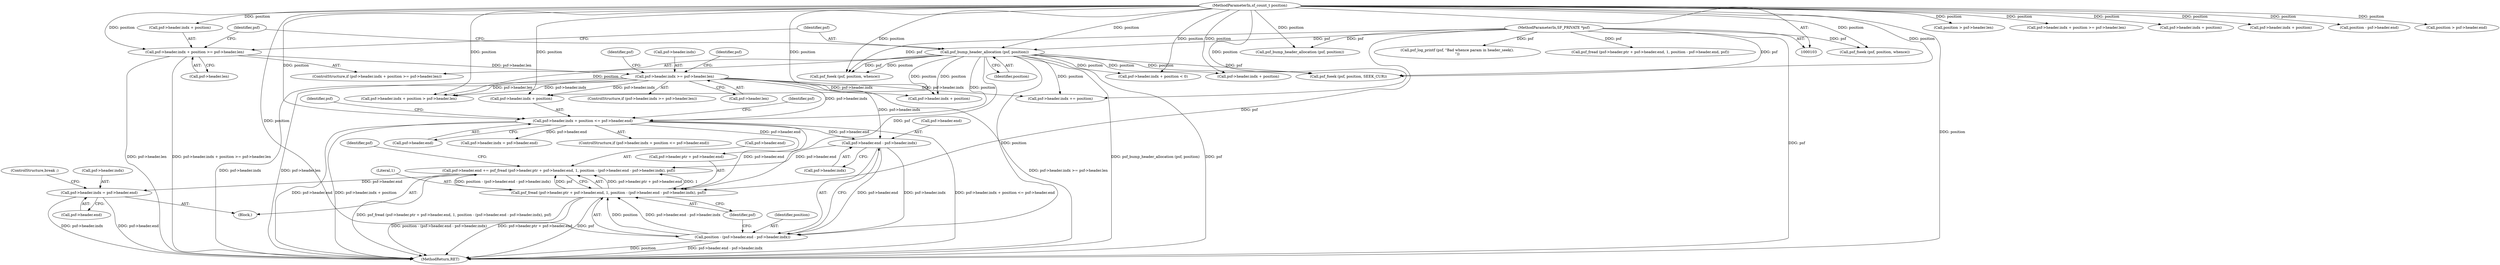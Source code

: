 digraph "0_libsndfile_708e996c87c5fae77b104ccfeb8f6db784c32074_14@pointer" {
"1000308" [label="(Call,psf->header.end - psf->header.indx)"];
"1000234" [label="(Call,psf->header.indx + position <= psf->header.end)"];
"1000216" [label="(Call,psf->header.indx >= psf->header.len)"];
"1000188" [label="(Call,psf->header.indx + position >= psf->header.len)"];
"1000105" [label="(MethodParameterIn,sf_count_t position)"];
"1000201" [label="(Call,psf_bump_header_allocation (psf, position))"];
"1000104" [label="(MethodParameterIn,SF_PRIVATE *psf)"];
"1000287" [label="(Call,psf->header.end += psf_fread (psf->header.ptr + psf->header.end, 1, position - (psf->header.end - psf->header.indx), psf))"];
"1000320" [label="(Call,psf->header.indx = psf->header.end)"];
"1000306" [label="(Call,position - (psf->header.end - psf->header.indx))"];
"1000293" [label="(Call,psf_fread (psf->header.ptr + psf->header.end, 1, position - (psf->header.end - psf->header.indx), psf))"];
"1000242" [label="(Call,psf->header.end)"];
"1000188" [label="(Call,psf->header.indx + position >= psf->header.len)"];
"1000126" [label="(Call,psf_bump_header_allocation (psf, position))"];
"1000326" [label="(Call,psf->header.end)"];
"1000307" [label="(Identifier,position)"];
"1000196" [label="(Call,psf->header.len)"];
"1000287" [label="(Call,psf->header.end += psf_fread (psf->header.ptr + psf->header.end, 1, position - (psf->header.end - psf->header.indx), psf))"];
"1000321" [label="(Call,psf->header.indx)"];
"1000319" [label="(Identifier,psf)"];
"1000258" [label="(Call,psf->header.indx + position)"];
"1000314" [label="(Call,psf->header.indx)"];
"1000257" [label="(Call,psf->header.indx + position > psf->header.len)"];
"1000334" [label="(Call,psf_log_printf (psf, \"Bad whence param in header_seek().\n\"))"];
"1000294" [label="(Call,psf->header.ptr + psf->header.end)"];
"1000130" [label="(Call,position > psf->header.len)"];
"1000331" [label="(ControlStructure,break ;)"];
"1000215" [label="(ControlStructure,if (psf->header.indx >= psf->header.len))"];
"1000222" [label="(Call,psf->header.len)"];
"1000205" [label="(Call,psf->header.indx + position < 0)"];
"1000206" [label="(Call,psf->header.indx + position)"];
"1000104" [label="(MethodParameterIn,SF_PRIVATE *psf)"];
"1000248" [label="(Call,psf->header.indx += position)"];
"1000157" [label="(Call,psf_fread (psf->header.ptr + psf->header.end, 1, position - psf->header.end, psf))"];
"1000323" [label="(Identifier,psf)"];
"1000189" [label="(Call,psf->header.indx + position)"];
"1000251" [label="(Identifier,psf)"];
"1000113" [label="(Call,psf->header.indx + position >= psf->header.len)"];
"1000110" [label="(Block,)"];
"1000305" [label="(Literal,1)"];
"1000271" [label="(Call,psf->header.indx = psf->header.end)"];
"1000309" [label="(Call,psf->header.end)"];
"1000216" [label="(Call,psf->header.indx >= psf->header.len)"];
"1000308" [label="(Call,psf->header.end - psf->header.indx)"];
"1000138" [label="(Call,psf_fseek (psf, position, whence))"];
"1000203" [label="(Identifier,position)"];
"1000320" [label="(Call,psf->header.indx = psf->header.end)"];
"1000217" [label="(Call,psf->header.indx)"];
"1000229" [label="(Identifier,psf)"];
"1000178" [label="(Call,psf->header.indx = position)"];
"1000187" [label="(ControlStructure,if (psf->header.indx + position >= psf->header.len))"];
"1000293" [label="(Call,psf_fread (psf->header.ptr + psf->header.end, 1, position - (psf->header.end - psf->header.indx), psf))"];
"1000235" [label="(Call,psf->header.indx + position)"];
"1000228" [label="(Call,psf_fseek (psf, position, whence))"];
"1000202" [label="(Identifier,psf)"];
"1000282" [label="(Call,psf_fseek (psf, position, SEEK_CUR))"];
"1000233" [label="(ControlStructure,if (psf->header.indx + position <= psf->header.end))"];
"1000238" [label="(Identifier,psf)"];
"1000201" [label="(Call,psf_bump_header_allocation (psf, position))"];
"1000306" [label="(Call,position - (psf->header.end - psf->header.indx))"];
"1000288" [label="(Call,psf->header.end)"];
"1000114" [label="(Call,psf->header.indx + position)"];
"1000261" [label="(Identifier,psf)"];
"1000170" [label="(Call,position - psf->header.end)"];
"1000234" [label="(Call,psf->header.indx + position <= psf->header.end)"];
"1000339" [label="(MethodReturn,RET)"];
"1000105" [label="(MethodParameterIn,sf_count_t position)"];
"1000209" [label="(Identifier,psf)"];
"1000144" [label="(Call,position > psf->header.end)"];
"1000308" -> "1000306"  [label="AST: "];
"1000308" -> "1000314"  [label="CFG: "];
"1000309" -> "1000308"  [label="AST: "];
"1000314" -> "1000308"  [label="AST: "];
"1000306" -> "1000308"  [label="CFG: "];
"1000308" -> "1000287"  [label="DDG: psf->header.end"];
"1000308" -> "1000306"  [label="DDG: psf->header.end"];
"1000308" -> "1000306"  [label="DDG: psf->header.indx"];
"1000234" -> "1000308"  [label="DDG: psf->header.end"];
"1000216" -> "1000308"  [label="DDG: psf->header.indx"];
"1000234" -> "1000233"  [label="AST: "];
"1000234" -> "1000242"  [label="CFG: "];
"1000235" -> "1000234"  [label="AST: "];
"1000242" -> "1000234"  [label="AST: "];
"1000251" -> "1000234"  [label="CFG: "];
"1000261" -> "1000234"  [label="CFG: "];
"1000234" -> "1000339"  [label="DDG: psf->header.indx + position"];
"1000234" -> "1000339"  [label="DDG: psf->header.indx + position <= psf->header.end"];
"1000234" -> "1000339"  [label="DDG: psf->header.end"];
"1000216" -> "1000234"  [label="DDG: psf->header.indx"];
"1000105" -> "1000234"  [label="DDG: position"];
"1000201" -> "1000234"  [label="DDG: position"];
"1000234" -> "1000271"  [label="DDG: psf->header.end"];
"1000234" -> "1000293"  [label="DDG: psf->header.end"];
"1000234" -> "1000294"  [label="DDG: psf->header.end"];
"1000216" -> "1000215"  [label="AST: "];
"1000216" -> "1000222"  [label="CFG: "];
"1000217" -> "1000216"  [label="AST: "];
"1000222" -> "1000216"  [label="AST: "];
"1000229" -> "1000216"  [label="CFG: "];
"1000238" -> "1000216"  [label="CFG: "];
"1000216" -> "1000339"  [label="DDG: psf->header.indx >= psf->header.len"];
"1000216" -> "1000339"  [label="DDG: psf->header.indx"];
"1000216" -> "1000339"  [label="DDG: psf->header.len"];
"1000188" -> "1000216"  [label="DDG: psf->header.len"];
"1000216" -> "1000235"  [label="DDG: psf->header.indx"];
"1000216" -> "1000248"  [label="DDG: psf->header.indx"];
"1000216" -> "1000257"  [label="DDG: psf->header.indx"];
"1000216" -> "1000257"  [label="DDG: psf->header.len"];
"1000216" -> "1000258"  [label="DDG: psf->header.indx"];
"1000188" -> "1000187"  [label="AST: "];
"1000188" -> "1000196"  [label="CFG: "];
"1000189" -> "1000188"  [label="AST: "];
"1000196" -> "1000188"  [label="AST: "];
"1000202" -> "1000188"  [label="CFG: "];
"1000209" -> "1000188"  [label="CFG: "];
"1000188" -> "1000339"  [label="DDG: psf->header.indx + position >= psf->header.len"];
"1000188" -> "1000339"  [label="DDG: psf->header.len"];
"1000105" -> "1000188"  [label="DDG: position"];
"1000105" -> "1000103"  [label="AST: "];
"1000105" -> "1000339"  [label="DDG: position"];
"1000105" -> "1000113"  [label="DDG: position"];
"1000105" -> "1000114"  [label="DDG: position"];
"1000105" -> "1000126"  [label="DDG: position"];
"1000105" -> "1000130"  [label="DDG: position"];
"1000105" -> "1000138"  [label="DDG: position"];
"1000105" -> "1000144"  [label="DDG: position"];
"1000105" -> "1000170"  [label="DDG: position"];
"1000105" -> "1000178"  [label="DDG: position"];
"1000105" -> "1000189"  [label="DDG: position"];
"1000105" -> "1000201"  [label="DDG: position"];
"1000105" -> "1000205"  [label="DDG: position"];
"1000105" -> "1000206"  [label="DDG: position"];
"1000105" -> "1000228"  [label="DDG: position"];
"1000105" -> "1000235"  [label="DDG: position"];
"1000105" -> "1000248"  [label="DDG: position"];
"1000105" -> "1000257"  [label="DDG: position"];
"1000105" -> "1000258"  [label="DDG: position"];
"1000105" -> "1000282"  [label="DDG: position"];
"1000105" -> "1000306"  [label="DDG: position"];
"1000201" -> "1000187"  [label="AST: "];
"1000201" -> "1000203"  [label="CFG: "];
"1000202" -> "1000201"  [label="AST: "];
"1000203" -> "1000201"  [label="AST: "];
"1000209" -> "1000201"  [label="CFG: "];
"1000201" -> "1000339"  [label="DDG: psf_bump_header_allocation (psf, position)"];
"1000201" -> "1000339"  [label="DDG: psf"];
"1000104" -> "1000201"  [label="DDG: psf"];
"1000201" -> "1000205"  [label="DDG: position"];
"1000201" -> "1000206"  [label="DDG: position"];
"1000201" -> "1000228"  [label="DDG: psf"];
"1000201" -> "1000228"  [label="DDG: position"];
"1000201" -> "1000235"  [label="DDG: position"];
"1000201" -> "1000248"  [label="DDG: position"];
"1000201" -> "1000257"  [label="DDG: position"];
"1000201" -> "1000258"  [label="DDG: position"];
"1000201" -> "1000282"  [label="DDG: psf"];
"1000201" -> "1000282"  [label="DDG: position"];
"1000201" -> "1000306"  [label="DDG: position"];
"1000201" -> "1000293"  [label="DDG: psf"];
"1000104" -> "1000103"  [label="AST: "];
"1000104" -> "1000339"  [label="DDG: psf"];
"1000104" -> "1000126"  [label="DDG: psf"];
"1000104" -> "1000138"  [label="DDG: psf"];
"1000104" -> "1000157"  [label="DDG: psf"];
"1000104" -> "1000228"  [label="DDG: psf"];
"1000104" -> "1000282"  [label="DDG: psf"];
"1000104" -> "1000293"  [label="DDG: psf"];
"1000104" -> "1000334"  [label="DDG: psf"];
"1000287" -> "1000110"  [label="AST: "];
"1000287" -> "1000293"  [label="CFG: "];
"1000288" -> "1000287"  [label="AST: "];
"1000293" -> "1000287"  [label="AST: "];
"1000323" -> "1000287"  [label="CFG: "];
"1000287" -> "1000339"  [label="DDG: psf_fread (psf->header.ptr + psf->header.end, 1, position - (psf->header.end - psf->header.indx), psf)"];
"1000293" -> "1000287"  [label="DDG: psf->header.ptr + psf->header.end"];
"1000293" -> "1000287"  [label="DDG: 1"];
"1000293" -> "1000287"  [label="DDG: position - (psf->header.end - psf->header.indx)"];
"1000293" -> "1000287"  [label="DDG: psf"];
"1000287" -> "1000320"  [label="DDG: psf->header.end"];
"1000320" -> "1000110"  [label="AST: "];
"1000320" -> "1000326"  [label="CFG: "];
"1000321" -> "1000320"  [label="AST: "];
"1000326" -> "1000320"  [label="AST: "];
"1000331" -> "1000320"  [label="CFG: "];
"1000320" -> "1000339"  [label="DDG: psf->header.end"];
"1000320" -> "1000339"  [label="DDG: psf->header.indx"];
"1000306" -> "1000293"  [label="AST: "];
"1000307" -> "1000306"  [label="AST: "];
"1000319" -> "1000306"  [label="CFG: "];
"1000306" -> "1000339"  [label="DDG: position"];
"1000306" -> "1000339"  [label="DDG: psf->header.end - psf->header.indx"];
"1000306" -> "1000293"  [label="DDG: position"];
"1000306" -> "1000293"  [label="DDG: psf->header.end - psf->header.indx"];
"1000293" -> "1000319"  [label="CFG: "];
"1000294" -> "1000293"  [label="AST: "];
"1000305" -> "1000293"  [label="AST: "];
"1000319" -> "1000293"  [label="AST: "];
"1000293" -> "1000339"  [label="DDG: psf->header.ptr + psf->header.end"];
"1000293" -> "1000339"  [label="DDG: psf"];
"1000293" -> "1000339"  [label="DDG: position - (psf->header.end - psf->header.indx)"];
}
